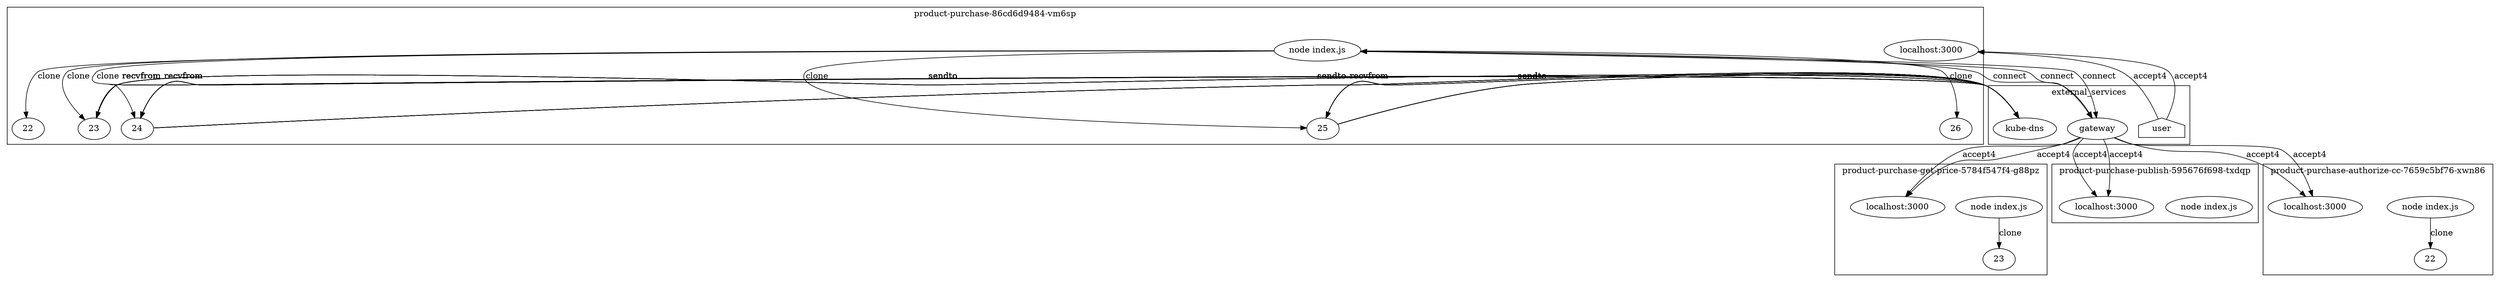 digraph G {
	subgraph "cluster_ product-purchase-86cd6d9484-vm6sp " {
		label=" product-purchase-86cd6d9484-vm6sp "
		57239 [label="node index.js"]
		57239 -> 57442 [label=clone]
		"product-purchase_localhost_3000" [label="localhost:3000"]
		"product-purchase_localhost_3000" [label="localhost:3000"]
		57239 -> 61133 [label=clone]
		57239 -> 61140 [label=clone]
		57239 -> 61145 [label=clone]
		57239 -> 61152 [label=clone]
		57442 [label=22]
		61133 [label=23]
		61140 [label=24]
		61145 [label=25]
		61152 [label=26]
	}
	subgraph "cluster_ product-purchase-get-price-5784f547f4-g88pz " {
		label=" product-purchase-get-price-5784f547f4-g88pz "
		57969 [label="node index.js"]
		57969 -> 58158 [label=clone]
		"product-purchase-get-price_localhost_3000" [label="localhost:3000"]
		"product-purchase-get-price_localhost_3000" [label="localhost:3000"]
		58158 [label=23]
	}
	subgraph "cluster_ product-purchase-publish-595676f698-txdqp " {
		label=" product-purchase-publish-595676f698-txdqp "
		58808 [label="node index.js"]
		"product-purchase-publish_localhost_3000" [label="localhost:3000"]
		"product-purchase-publish_localhost_3000" [label="localhost:3000"]
	}
	subgraph "cluster_ product-purchase-authorize-cc-7659c5bf76-xwn86 " {
		label=" product-purchase-authorize-cc-7659c5bf76-xwn86 "
		60001 [label="node index.js"]
		60001 -> 60137 [label=clone]
		"product-purchase-authorize-cc_localhost_3000" [label="localhost:3000"]
		"product-purchase-authorize-cc_localhost_3000" [label="localhost:3000"]
		60137 [label=22]
	}
	subgraph cluster_services {
		label=external_services
		user [shape=house]
		user -> "product-purchase_localhost_3000" [label=accept4]
		user -> "product-purchase_localhost_3000" [label=accept4]
		"10.107.89.58_8080" [label=gateway]
		57239 -> "10.107.89.58_8080" [label=connect dir=both]
		"10.107.89.58_8080" [label=gateway]
		57239 -> "10.107.89.58_8080" [label=connect dir=both]
		"10.107.89.58_8080" [label=gateway]
		57239 -> "10.107.89.58_8080" [label=connect dir=both]
		"10.96.0.10_53" [label="kube-dns"]
		61133 -> "10.96.0.10_53" [label=sendto]
		"10.96.0.10_53" [label="kube-dns"]
		61133 -> "10.96.0.10_53" [label=sendto]
		"10.96.0.10_53" [label="kube-dns"]
		"10.96.0.10_53" -> 61133 [label=recvfrom]
		"10.96.0.10_53" [label="kube-dns"]
		"10.96.0.10_53" -> 61133 [label=recvfrom]
		"10.96.0.10_53" [label="kube-dns"]
		61133 -> "10.96.0.10_53" [label=sendto]
		"10.96.0.10_53" [label="kube-dns"]
		61133 -> "10.96.0.10_53" [label=sendto]
		"10.96.0.10_53" [label="kube-dns"]
		"10.96.0.10_53" -> 61133 [label=recvfrom]
		"10.96.0.10_53" [label="kube-dns"]
		"10.96.0.10_53" -> 61133 [label=recvfrom]
		"10.96.0.10_53" [label="kube-dns"]
		61133 -> "10.96.0.10_53" [label=sendto]
		"10.96.0.10_53" [label="kube-dns"]
		61133 -> "10.96.0.10_53" [label=sendto]
		"10.96.0.10_53" [label="kube-dns"]
		"10.96.0.10_53" -> 61133 [label=recvfrom]
		"10.96.0.10_53" [label="kube-dns"]
		"10.96.0.10_53" -> 61133 [label=recvfrom]
		"10.96.0.10_53" [label="kube-dns"]
		61133 -> "10.96.0.10_53" [label=sendto]
		"10.96.0.10_53" [label="kube-dns"]
		61133 -> "10.96.0.10_53" [label=sendto]
		"10.96.0.10_53" [label="kube-dns"]
		"10.96.0.10_53" -> 61133 [label=recvfrom]
		"10.96.0.10_53" [label="kube-dns"]
		"10.96.0.10_53" -> 61133 [label=recvfrom]
		"10.96.0.10_53" [label="kube-dns"]
		61140 -> "10.96.0.10_53" [label=sendto]
		"10.96.0.10_53" [label="kube-dns"]
		61140 -> "10.96.0.10_53" [label=sendto]
		"10.96.0.10_53" [label="kube-dns"]
		"10.96.0.10_53" -> 61140 [label=recvfrom]
		"10.96.0.10_53" [label="kube-dns"]
		"10.96.0.10_53" -> 61140 [label=recvfrom]
		"10.96.0.10_53" [label="kube-dns"]
		61140 -> "10.96.0.10_53" [label=sendto]
		"10.96.0.10_53" [label="kube-dns"]
		61140 -> "10.96.0.10_53" [label=sendto]
		"10.96.0.10_53" [label="kube-dns"]
		"10.96.0.10_53" -> 61140 [label=recvfrom]
		"10.96.0.10_53" [label="kube-dns"]
		"10.96.0.10_53" -> 61140 [label=recvfrom]
		"10.96.0.10_53" [label="kube-dns"]
		61140 -> "10.96.0.10_53" [label=sendto]
		"10.96.0.10_53" [label="kube-dns"]
		61140 -> "10.96.0.10_53" [label=sendto]
		"10.96.0.10_53" [label="kube-dns"]
		"10.96.0.10_53" -> 61140 [label=recvfrom]
		"10.96.0.10_53" [label="kube-dns"]
		"10.96.0.10_53" -> 61140 [label=recvfrom]
		"10.96.0.10_53" [label="kube-dns"]
		61140 -> "10.96.0.10_53" [label=sendto]
		"10.96.0.10_53" [label="kube-dns"]
		61140 -> "10.96.0.10_53" [label=sendto]
		"10.96.0.10_53" [label="kube-dns"]
		"10.96.0.10_53" -> 61140 [label=recvfrom]
		"10.96.0.10_53" [label="kube-dns"]
		"10.96.0.10_53" -> 61140 [label=recvfrom]
		"10.96.0.10_53" [label="kube-dns"]
		61145 -> "10.96.0.10_53" [label=sendto]
		"10.96.0.10_53" [label="kube-dns"]
		61145 -> "10.96.0.10_53" [label=sendto]
		"10.96.0.10_53" [label="kube-dns"]
		"10.96.0.10_53" -> 61145 [label=recvfrom]
		"10.96.0.10_53" [label="kube-dns"]
		"10.96.0.10_53" -> 61145 [label=recvfrom]
		"10.96.0.10_53" [label="kube-dns"]
		61145 -> "10.96.0.10_53" [label=sendto]
		"10.96.0.10_53" [label="kube-dns"]
		61145 -> "10.96.0.10_53" [label=sendto]
		"10.96.0.10_53" [label="kube-dns"]
		"10.96.0.10_53" -> 61145 [label=recvfrom]
		"10.96.0.10_53" [label="kube-dns"]
		"10.96.0.10_53" -> 61145 [label=recvfrom]
		"10.96.0.10_53" [label="kube-dns"]
		61145 -> "10.96.0.10_53" [label=sendto]
		"10.96.0.10_53" [label="kube-dns"]
		61145 -> "10.96.0.10_53" [label=sendto]
		"10.96.0.10_53" [label="kube-dns"]
		"10.96.0.10_53" -> 61145 [label=recvfrom]
		"10.96.0.10_53" [label="kube-dns"]
		"10.96.0.10_53" -> 61145 [label=recvfrom]
		"10.96.0.10_53" [label="kube-dns"]
		61145 -> "10.96.0.10_53" [label=sendto]
		"10.96.0.10_53" [label="kube-dns"]
		61145 -> "10.96.0.10_53" [label=sendto]
		"10.96.0.10_53" [label="kube-dns"]
		"10.96.0.10_53" -> 61145 [label=recvfrom]
		"10.96.0.10_53" [label="kube-dns"]
		"10.96.0.10_53" -> 61145 [label=recvfrom]
		"10.107.89.58_8080" -> "product-purchase-get-price_localhost_3000" [label=accept4]
		"10.107.89.58_8080" -> "product-purchase-get-price_localhost_3000" [label=accept4]
		"10.107.89.58_8080" -> "product-purchase-publish_localhost_3000" [label=accept4]
		"10.107.89.58_8080" -> "product-purchase-publish_localhost_3000" [label=accept4]
		"10.107.89.58_8080" -> "product-purchase-authorize-cc_localhost_3000" [label=accept4]
		"10.107.89.58_8080" -> "product-purchase-authorize-cc_localhost_3000" [label=accept4]
	}
}
